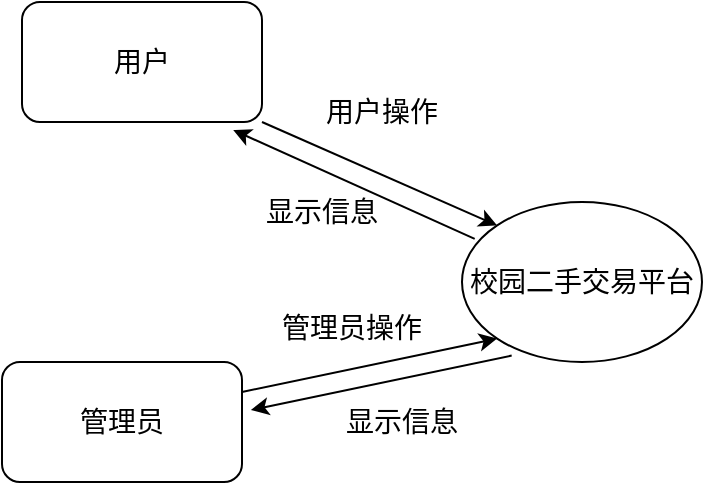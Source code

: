 <mxfile version="20.7.4" type="device"><diagram id="zgibvCefA154oCNNgHBh" name="第 1 页"><mxGraphModel dx="1050" dy="621" grid="1" gridSize="10" guides="1" tooltips="1" connect="1" arrows="1" fold="1" page="1" pageScale="1" pageWidth="827" pageHeight="1169" math="0" shadow="0"><root><mxCell id="0"/><mxCell id="1" parent="0"/><mxCell id="0PcLlBpEoSAMcG-5lpKT-1" value="&lt;font style=&quot;font-size: 14px;&quot;&gt;用户&lt;/font&gt;" style="rounded=1;whiteSpace=wrap;html=1;" vertex="1" parent="1"><mxGeometry x="110" y="80" width="120" height="60" as="geometry"/></mxCell><mxCell id="0PcLlBpEoSAMcG-5lpKT-2" value="&lt;font style=&quot;font-size: 14px;&quot;&gt;校园二手交易平台&lt;/font&gt;" style="ellipse;whiteSpace=wrap;html=1;rounded=1;strokeColor=default;fontFamily=Helvetica;fontSize=12;fontColor=default;fillColor=default;" vertex="1" parent="1"><mxGeometry x="330" y="180" width="120" height="80" as="geometry"/></mxCell><mxCell id="0PcLlBpEoSAMcG-5lpKT-3" value="管理员" style="rounded=1;whiteSpace=wrap;html=1;strokeColor=default;fontFamily=Helvetica;fontSize=14;fontColor=default;fillColor=default;" vertex="1" parent="1"><mxGeometry x="100" y="260" width="120" height="60" as="geometry"/></mxCell><mxCell id="0PcLlBpEoSAMcG-5lpKT-4" value="" style="endArrow=classic;html=1;rounded=0;fontFamily=Helvetica;fontSize=14;fontColor=default;exitX=1;exitY=1;exitDx=0;exitDy=0;entryX=0;entryY=0;entryDx=0;entryDy=0;" edge="1" parent="1" source="0PcLlBpEoSAMcG-5lpKT-1" target="0PcLlBpEoSAMcG-5lpKT-2"><mxGeometry width="50" height="50" relative="1" as="geometry"><mxPoint x="290" y="150" as="sourcePoint"/><mxPoint x="340" y="100" as="targetPoint"/></mxGeometry></mxCell><mxCell id="0PcLlBpEoSAMcG-5lpKT-5" value="用户操作" style="text;html=1;strokeColor=none;fillColor=none;align=center;verticalAlign=middle;whiteSpace=wrap;rounded=0;fontFamily=Helvetica;fontSize=14;fontColor=default;" vertex="1" parent="1"><mxGeometry x="260" y="120" width="60" height="30" as="geometry"/></mxCell><mxCell id="0PcLlBpEoSAMcG-5lpKT-6" value="管理员操作" style="text;html=1;strokeColor=none;fillColor=none;align=center;verticalAlign=middle;whiteSpace=wrap;rounded=0;fontFamily=Helvetica;fontSize=14;fontColor=default;" vertex="1" parent="1"><mxGeometry x="230" y="225" width="90" height="35" as="geometry"/></mxCell><mxCell id="0PcLlBpEoSAMcG-5lpKT-7" value="" style="endArrow=classic;html=1;rounded=0;fontFamily=Helvetica;fontSize=14;fontColor=default;exitX=1;exitY=0.25;exitDx=0;exitDy=0;entryX=0;entryY=1;entryDx=0;entryDy=0;" edge="1" parent="1" source="0PcLlBpEoSAMcG-5lpKT-3" target="0PcLlBpEoSAMcG-5lpKT-2"><mxGeometry width="50" height="50" relative="1" as="geometry"><mxPoint x="230" y="370" as="sourcePoint"/><mxPoint x="280" y="320" as="targetPoint"/></mxGeometry></mxCell><mxCell id="0PcLlBpEoSAMcG-5lpKT-8" value="" style="endArrow=classic;html=1;rounded=0;fontFamily=Helvetica;fontSize=14;fontColor=default;exitX=0.053;exitY=0.23;exitDx=0;exitDy=0;exitPerimeter=0;entryX=0.88;entryY=1.067;entryDx=0;entryDy=0;entryPerimeter=0;" edge="1" parent="1" source="0PcLlBpEoSAMcG-5lpKT-2" target="0PcLlBpEoSAMcG-5lpKT-1"><mxGeometry width="50" height="50" relative="1" as="geometry"><mxPoint x="450" y="420" as="sourcePoint"/><mxPoint x="500" y="370" as="targetPoint"/></mxGeometry></mxCell><mxCell id="0PcLlBpEoSAMcG-5lpKT-9" value="显示信息" style="text;html=1;strokeColor=none;fillColor=none;align=center;verticalAlign=middle;whiteSpace=wrap;rounded=0;fontFamily=Helvetica;fontSize=14;fontColor=default;" vertex="1" parent="1"><mxGeometry x="230" y="170" width="60" height="30" as="geometry"/></mxCell><mxCell id="0PcLlBpEoSAMcG-5lpKT-10" value="显示信息" style="text;html=1;strokeColor=none;fillColor=none;align=center;verticalAlign=middle;whiteSpace=wrap;rounded=0;fontFamily=Helvetica;fontSize=14;fontColor=default;" vertex="1" parent="1"><mxGeometry x="270" y="275" width="60" height="30" as="geometry"/></mxCell><mxCell id="0PcLlBpEoSAMcG-5lpKT-11" value="" style="endArrow=classic;html=1;rounded=0;fontFamily=Helvetica;fontSize=14;fontColor=default;exitX=0.207;exitY=0.96;exitDx=0;exitDy=0;exitPerimeter=0;entryX=1.037;entryY=0.4;entryDx=0;entryDy=0;entryPerimeter=0;" edge="1" parent="1" source="0PcLlBpEoSAMcG-5lpKT-2" target="0PcLlBpEoSAMcG-5lpKT-3"><mxGeometry width="50" height="50" relative="1" as="geometry"><mxPoint x="370" y="440" as="sourcePoint"/><mxPoint x="420" y="390" as="targetPoint"/></mxGeometry></mxCell></root></mxGraphModel></diagram></mxfile>
